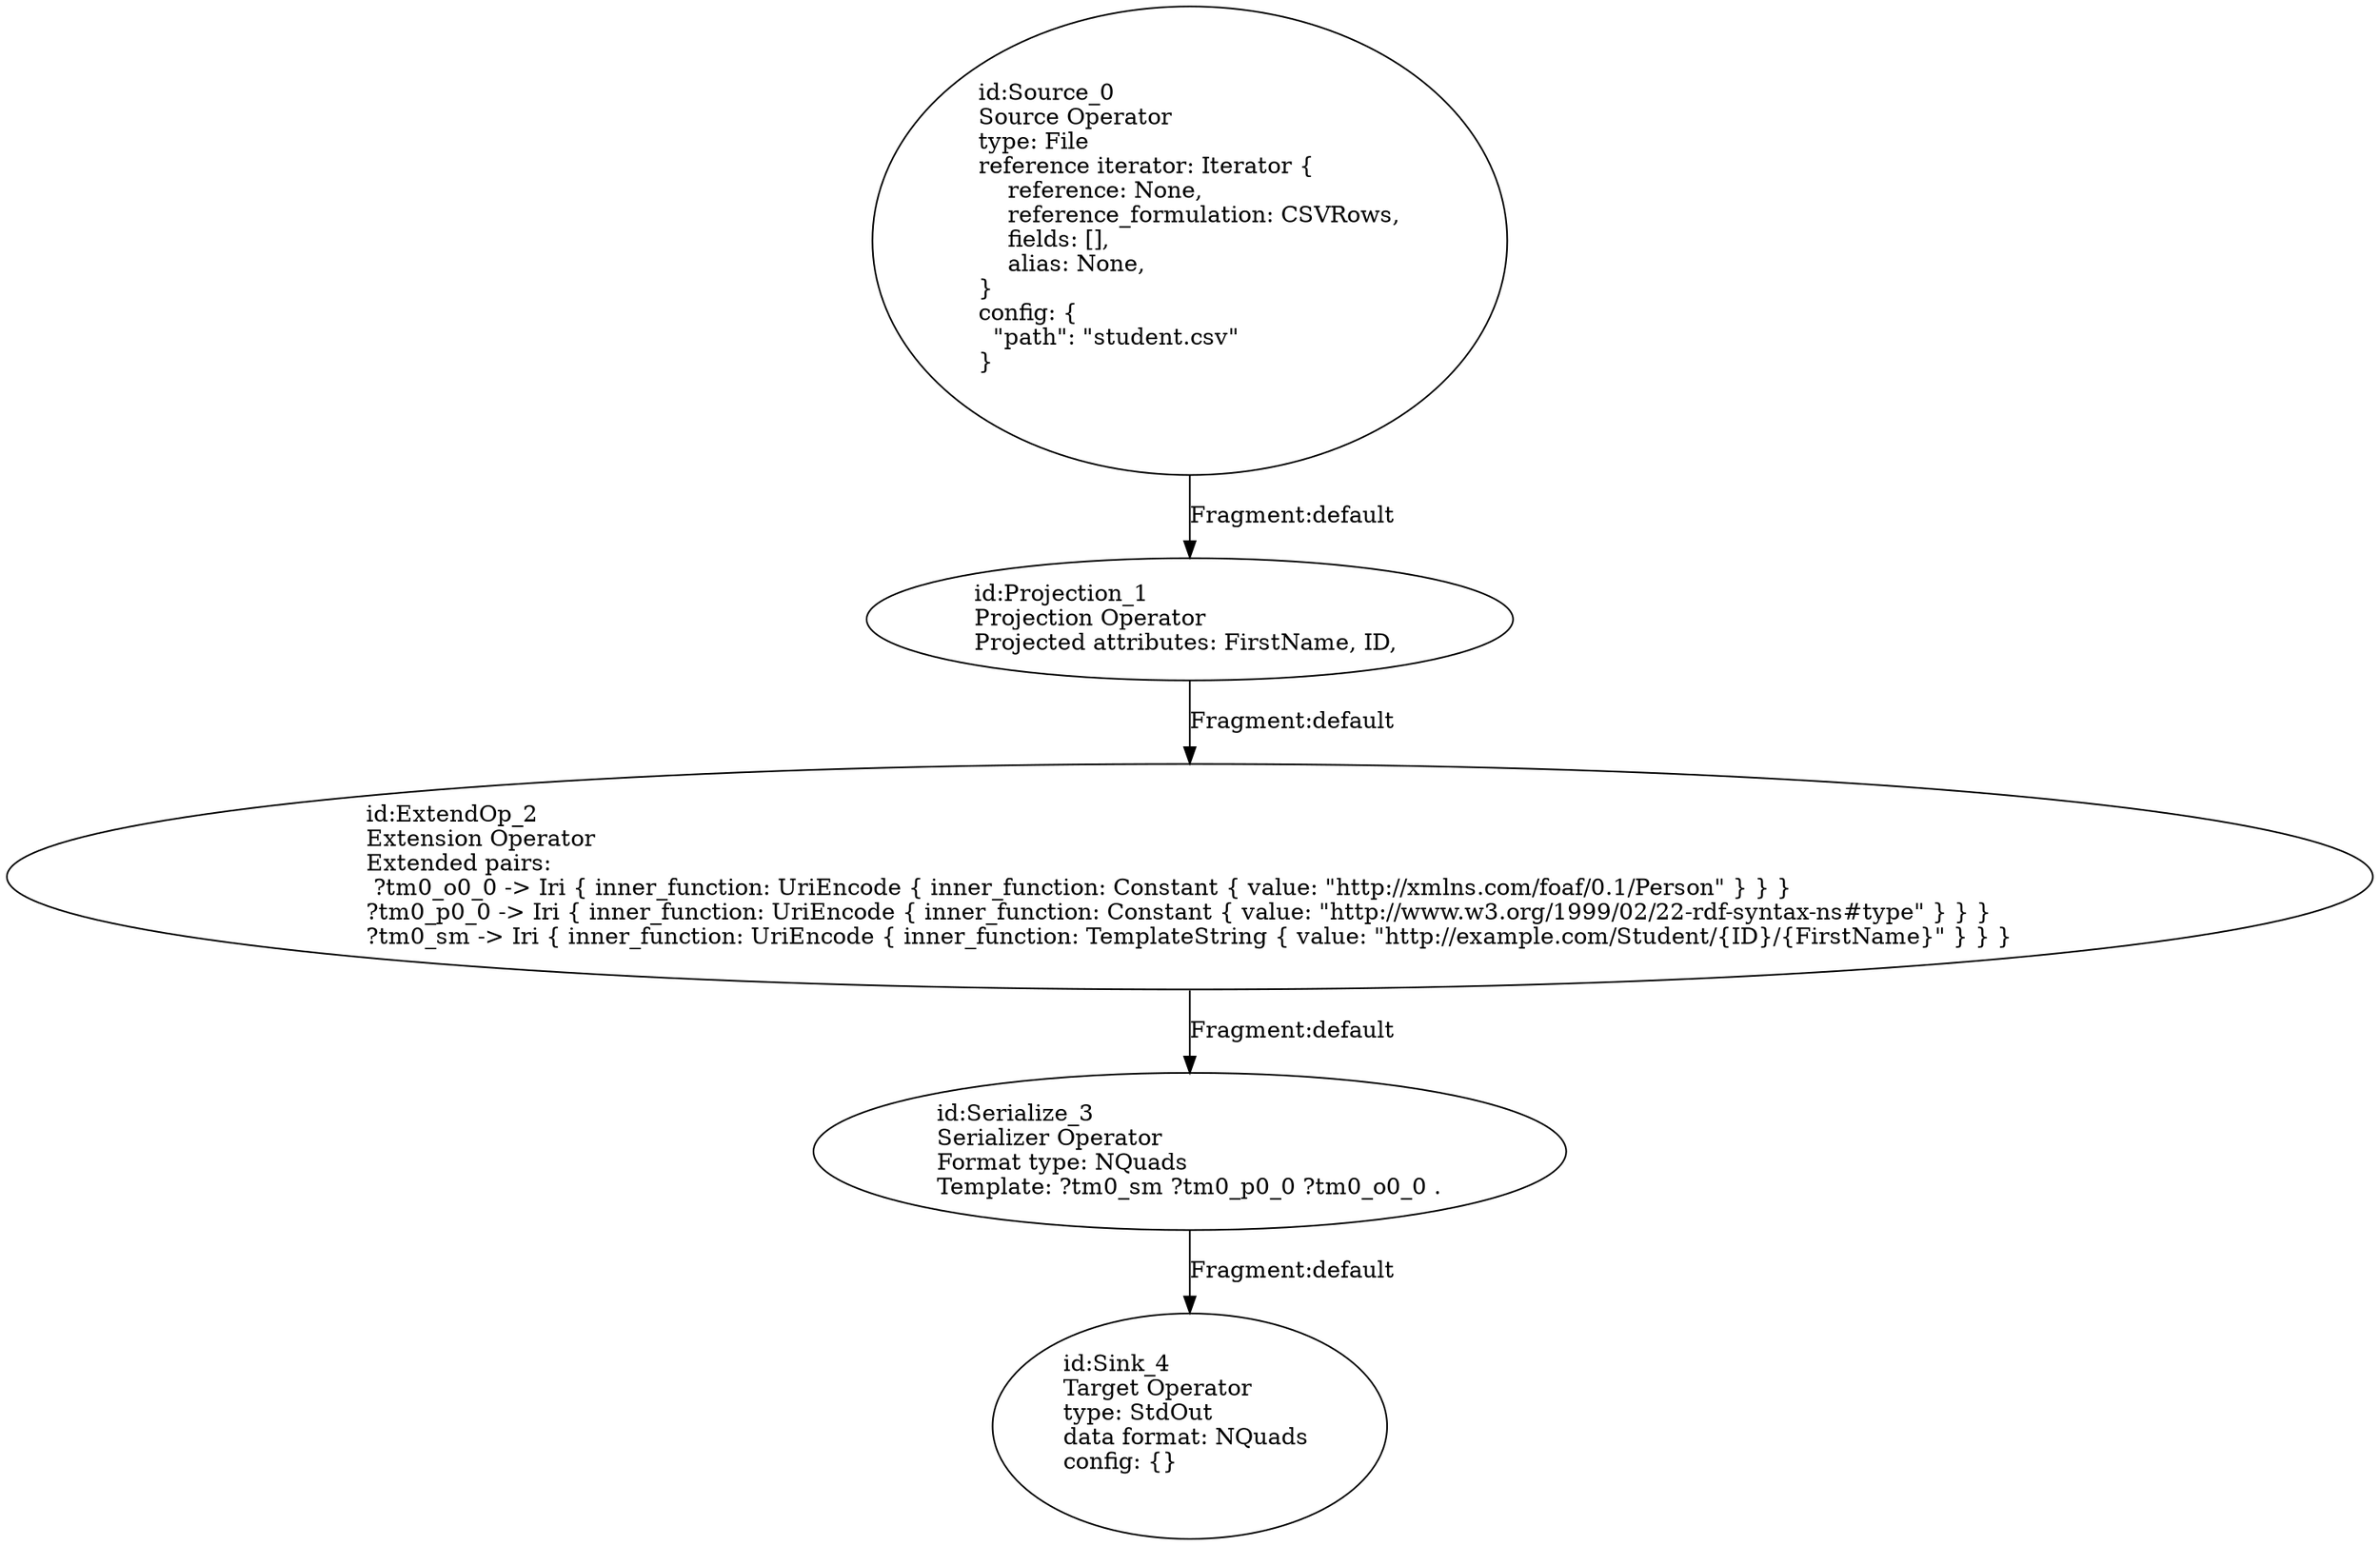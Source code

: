 digraph {
    0 [ label = "id:Source_0 \lSource Operator\ltype: File \lreference iterator: Iterator {\l    reference: None,\l    reference_formulation: CSVRows,\l    fields: [],\l    alias: None,\l} \lconfig: {\l  \"path\": \"student.csv\"\l}\l             " ]
    1 [ label = "id:Projection_1 \lProjection Operator\lProjected attributes: FirstName, ID, " ]
    2 [ label = "id:ExtendOp_2 \lExtension Operator\lExtended pairs: \l ?tm0_o0_0 -> Iri { inner_function: UriEncode { inner_function: Constant { value: \"http://xmlns.com/foaf/0.1/Person\" } } }\l?tm0_p0_0 -> Iri { inner_function: UriEncode { inner_function: Constant { value: \"http://www.w3.org/1999/02/22-rdf-syntax-ns#type\" } } }\l?tm0_sm -> Iri { inner_function: UriEncode { inner_function: TemplateString { value: \"http://example.com/Student/{ID}/{FirstName}\" } } }" ]
    3 [ label = "id:Serialize_3 \lSerializer Operator\lFormat type: NQuads\lTemplate: ?tm0_sm ?tm0_p0_0 ?tm0_o0_0 ." ]
    4 [ label = "id:Sink_4 \lTarget Operator\ltype: StdOut \ldata format: NQuads \lconfig: {}\l             " ]
    0 -> 1 [ label = "Fragment:default" ]
    1 -> 2 [ label = "Fragment:default" ]
    2 -> 3 [ label = "Fragment:default" ]
    3 -> 4 [ label = "Fragment:default" ]
}
